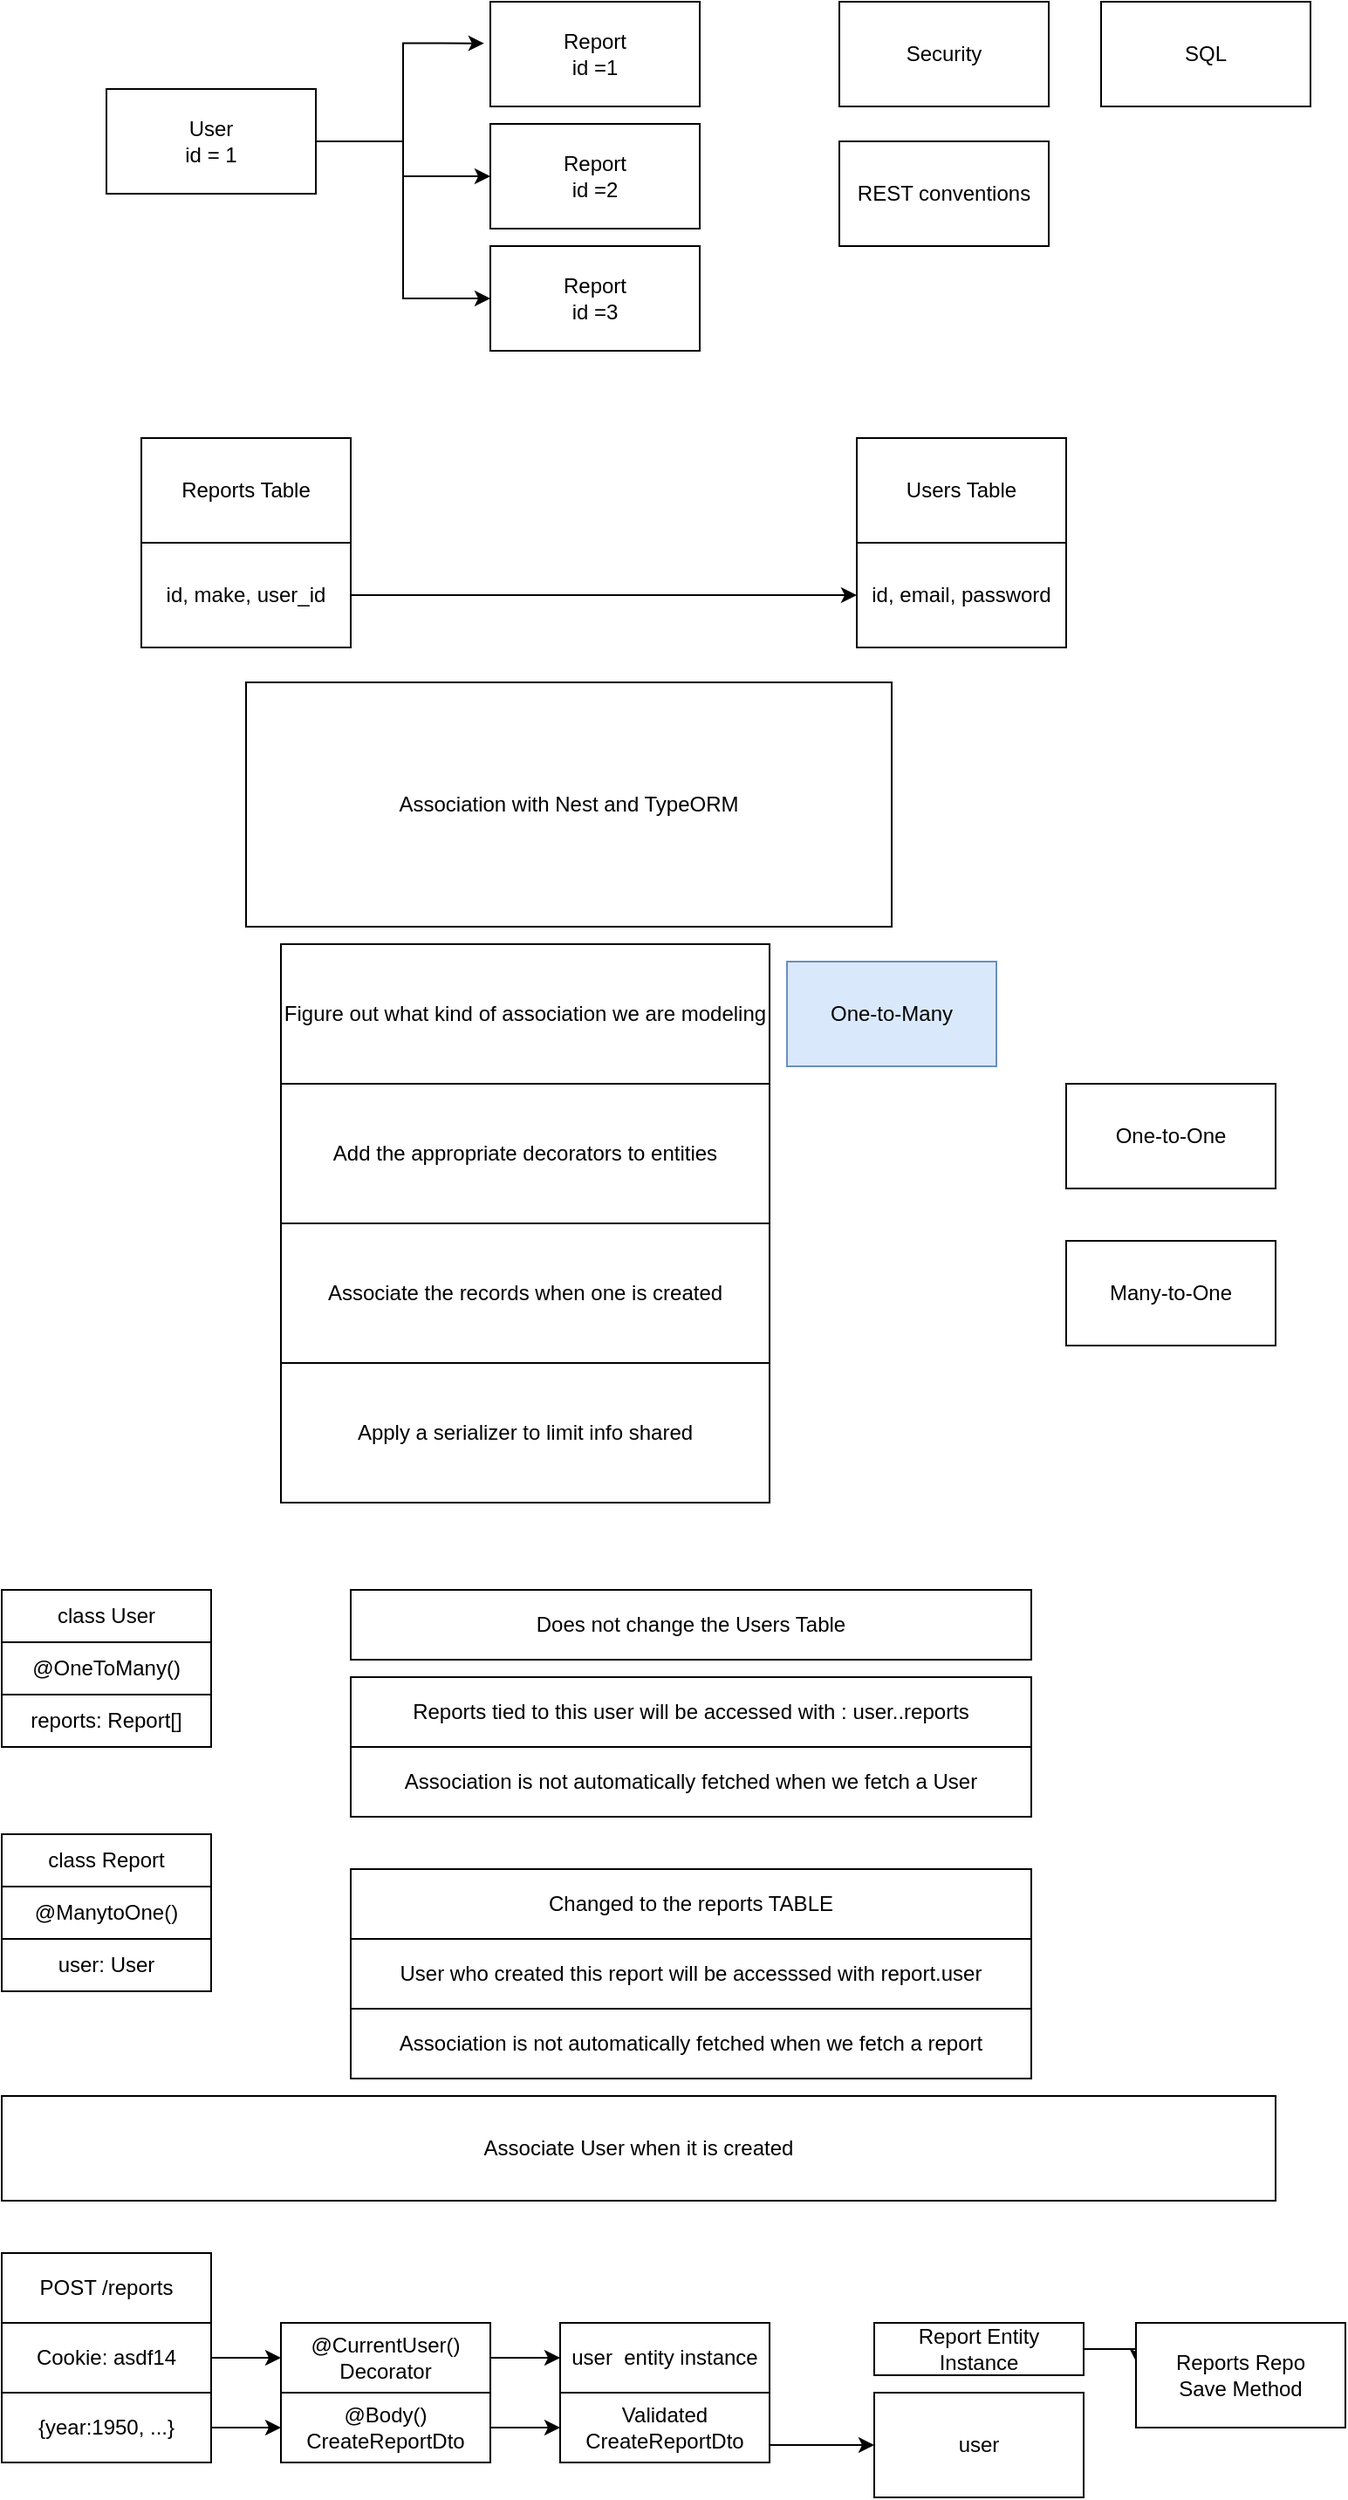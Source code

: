<mxfile version="20.2.2" type="github">
  <diagram id="yrpeBRaQr6KSdGHwftCH" name="페이지-1">
    <mxGraphModel dx="1038" dy="547" grid="1" gridSize="10" guides="1" tooltips="1" connect="1" arrows="1" fold="1" page="1" pageScale="1" pageWidth="827" pageHeight="1169" math="0" shadow="0">
      <root>
        <mxCell id="0" />
        <mxCell id="1" parent="0" />
        <mxCell id="vaGLNT0UyujsgYTfbvJj-5" style="edgeStyle=orthogonalEdgeStyle;rounded=0;orthogonalLoop=1;jettySize=auto;html=1;exitX=1;exitY=0.5;exitDx=0;exitDy=0;entryX=-0.03;entryY=0.397;entryDx=0;entryDy=0;entryPerimeter=0;" parent="1" source="vaGLNT0UyujsgYTfbvJj-1" target="vaGLNT0UyujsgYTfbvJj-2" edge="1">
          <mxGeometry relative="1" as="geometry" />
        </mxCell>
        <mxCell id="vaGLNT0UyujsgYTfbvJj-6" style="edgeStyle=orthogonalEdgeStyle;rounded=0;orthogonalLoop=1;jettySize=auto;html=1;exitX=1;exitY=0.5;exitDx=0;exitDy=0;entryX=0;entryY=0.5;entryDx=0;entryDy=0;" parent="1" source="vaGLNT0UyujsgYTfbvJj-1" target="vaGLNT0UyujsgYTfbvJj-3" edge="1">
          <mxGeometry relative="1" as="geometry" />
        </mxCell>
        <mxCell id="vaGLNT0UyujsgYTfbvJj-7" style="edgeStyle=orthogonalEdgeStyle;rounded=0;orthogonalLoop=1;jettySize=auto;html=1;exitX=1;exitY=0.5;exitDx=0;exitDy=0;entryX=0;entryY=0.5;entryDx=0;entryDy=0;" parent="1" source="vaGLNT0UyujsgYTfbvJj-1" target="vaGLNT0UyujsgYTfbvJj-4" edge="1">
          <mxGeometry relative="1" as="geometry" />
        </mxCell>
        <mxCell id="vaGLNT0UyujsgYTfbvJj-1" value="User&lt;br&gt;id = 1" style="rounded=0;whiteSpace=wrap;html=1;" parent="1" vertex="1">
          <mxGeometry x="100" y="320" width="120" height="60" as="geometry" />
        </mxCell>
        <mxCell id="vaGLNT0UyujsgYTfbvJj-2" value="Report&lt;br&gt;id =1" style="rounded=0;whiteSpace=wrap;html=1;" parent="1" vertex="1">
          <mxGeometry x="320" y="270" width="120" height="60" as="geometry" />
        </mxCell>
        <mxCell id="vaGLNT0UyujsgYTfbvJj-3" value="Report&lt;br&gt;id =2" style="rounded=0;whiteSpace=wrap;html=1;" parent="1" vertex="1">
          <mxGeometry x="320" y="340" width="120" height="60" as="geometry" />
        </mxCell>
        <mxCell id="vaGLNT0UyujsgYTfbvJj-4" value="Report&lt;br&gt;id =3" style="rounded=0;whiteSpace=wrap;html=1;" parent="1" vertex="1">
          <mxGeometry x="320" y="410" width="120" height="60" as="geometry" />
        </mxCell>
        <mxCell id="vaGLNT0UyujsgYTfbvJj-8" value="Security" style="rounded=0;whiteSpace=wrap;html=1;" parent="1" vertex="1">
          <mxGeometry x="520" y="270" width="120" height="60" as="geometry" />
        </mxCell>
        <mxCell id="vaGLNT0UyujsgYTfbvJj-9" value="SQL" style="rounded=0;whiteSpace=wrap;html=1;" parent="1" vertex="1">
          <mxGeometry x="670" y="270" width="120" height="60" as="geometry" />
        </mxCell>
        <mxCell id="vaGLNT0UyujsgYTfbvJj-10" value="REST conventions" style="rounded=0;whiteSpace=wrap;html=1;" parent="1" vertex="1">
          <mxGeometry x="520" y="350" width="120" height="60" as="geometry" />
        </mxCell>
        <mxCell id="vaGLNT0UyujsgYTfbvJj-12" value="Users Table" style="rounded=0;whiteSpace=wrap;html=1;" parent="1" vertex="1">
          <mxGeometry x="530" y="520" width="120" height="60" as="geometry" />
        </mxCell>
        <mxCell id="vaGLNT0UyujsgYTfbvJj-13" value="Reports Table" style="rounded=0;whiteSpace=wrap;html=1;" parent="1" vertex="1">
          <mxGeometry x="120" y="520" width="120" height="60" as="geometry" />
        </mxCell>
        <mxCell id="vaGLNT0UyujsgYTfbvJj-16" style="edgeStyle=orthogonalEdgeStyle;rounded=0;orthogonalLoop=1;jettySize=auto;html=1;exitX=1;exitY=0.5;exitDx=0;exitDy=0;entryX=0;entryY=0.5;entryDx=0;entryDy=0;" parent="1" source="vaGLNT0UyujsgYTfbvJj-14" target="vaGLNT0UyujsgYTfbvJj-15" edge="1">
          <mxGeometry relative="1" as="geometry" />
        </mxCell>
        <mxCell id="vaGLNT0UyujsgYTfbvJj-14" value="id, make, user_id" style="rounded=0;whiteSpace=wrap;html=1;" parent="1" vertex="1">
          <mxGeometry x="120" y="580" width="120" height="60" as="geometry" />
        </mxCell>
        <mxCell id="vaGLNT0UyujsgYTfbvJj-15" value="id, email, password" style="rounded=0;whiteSpace=wrap;html=1;" parent="1" vertex="1">
          <mxGeometry x="530" y="580" width="120" height="60" as="geometry" />
        </mxCell>
        <mxCell id="F58hanj43uhJkPzuHPvU-1" value="Association with Nest and TypeORM" style="rounded=0;whiteSpace=wrap;html=1;" vertex="1" parent="1">
          <mxGeometry x="180" y="660" width="370" height="140" as="geometry" />
        </mxCell>
        <mxCell id="F58hanj43uhJkPzuHPvU-2" value="Figure out what kind of association we are modeling" style="rounded=0;whiteSpace=wrap;html=1;" vertex="1" parent="1">
          <mxGeometry x="200" y="810" width="280" height="80" as="geometry" />
        </mxCell>
        <mxCell id="F58hanj43uhJkPzuHPvU-3" value="Add the appropriate decorators to entities" style="rounded=0;whiteSpace=wrap;html=1;" vertex="1" parent="1">
          <mxGeometry x="200" y="890" width="280" height="80" as="geometry" />
        </mxCell>
        <mxCell id="F58hanj43uhJkPzuHPvU-4" value="Associate the records when one is created" style="rounded=0;whiteSpace=wrap;html=1;" vertex="1" parent="1">
          <mxGeometry x="200" y="970" width="280" height="80" as="geometry" />
        </mxCell>
        <mxCell id="F58hanj43uhJkPzuHPvU-5" value="Apply a serializer to limit info shared" style="rounded=0;whiteSpace=wrap;html=1;" vertex="1" parent="1">
          <mxGeometry x="200" y="1050" width="280" height="80" as="geometry" />
        </mxCell>
        <mxCell id="F58hanj43uhJkPzuHPvU-6" value="One-to-One" style="rounded=0;whiteSpace=wrap;html=1;" vertex="1" parent="1">
          <mxGeometry x="650" y="890" width="120" height="60" as="geometry" />
        </mxCell>
        <mxCell id="F58hanj43uhJkPzuHPvU-7" value="One-to-Many" style="rounded=0;whiteSpace=wrap;html=1;fillColor=#dae8fc;strokeColor=#6c8ebf;" vertex="1" parent="1">
          <mxGeometry x="490" y="820" width="120" height="60" as="geometry" />
        </mxCell>
        <mxCell id="F58hanj43uhJkPzuHPvU-8" value="Many-to-One" style="rounded=0;whiteSpace=wrap;html=1;" vertex="1" parent="1">
          <mxGeometry x="650" y="980" width="120" height="60" as="geometry" />
        </mxCell>
        <mxCell id="F58hanj43uhJkPzuHPvU-9" value="class User" style="rounded=0;whiteSpace=wrap;html=1;" vertex="1" parent="1">
          <mxGeometry x="40" y="1180" width="120" height="30" as="geometry" />
        </mxCell>
        <mxCell id="F58hanj43uhJkPzuHPvU-10" value="@OneToMany()" style="rounded=0;whiteSpace=wrap;html=1;" vertex="1" parent="1">
          <mxGeometry x="40" y="1210" width="120" height="30" as="geometry" />
        </mxCell>
        <mxCell id="F58hanj43uhJkPzuHPvU-11" value="reports: Report[]" style="rounded=0;whiteSpace=wrap;html=1;" vertex="1" parent="1">
          <mxGeometry x="40" y="1240" width="120" height="30" as="geometry" />
        </mxCell>
        <mxCell id="F58hanj43uhJkPzuHPvU-12" value="class Report" style="rounded=0;whiteSpace=wrap;html=1;" vertex="1" parent="1">
          <mxGeometry x="40" y="1320" width="120" height="30" as="geometry" />
        </mxCell>
        <mxCell id="F58hanj43uhJkPzuHPvU-13" value="@ManytoOne()" style="rounded=0;whiteSpace=wrap;html=1;" vertex="1" parent="1">
          <mxGeometry x="40" y="1350" width="120" height="30" as="geometry" />
        </mxCell>
        <mxCell id="F58hanj43uhJkPzuHPvU-14" value="user: User" style="rounded=0;whiteSpace=wrap;html=1;" vertex="1" parent="1">
          <mxGeometry x="40" y="1380" width="120" height="30" as="geometry" />
        </mxCell>
        <mxCell id="F58hanj43uhJkPzuHPvU-15" value="Does not change the Users Table" style="rounded=0;whiteSpace=wrap;html=1;" vertex="1" parent="1">
          <mxGeometry x="240" y="1180" width="390" height="40" as="geometry" />
        </mxCell>
        <mxCell id="F58hanj43uhJkPzuHPvU-16" value="Reports tied to this user will be accessed with : user..reports" style="rounded=0;whiteSpace=wrap;html=1;" vertex="1" parent="1">
          <mxGeometry x="240" y="1230" width="390" height="40" as="geometry" />
        </mxCell>
        <mxCell id="F58hanj43uhJkPzuHPvU-17" value="Changed to the reports TABLE" style="rounded=0;whiteSpace=wrap;html=1;" vertex="1" parent="1">
          <mxGeometry x="240" y="1340" width="390" height="40" as="geometry" />
        </mxCell>
        <mxCell id="F58hanj43uhJkPzuHPvU-18" value="User who created this report will be accesssed with report.user" style="rounded=0;whiteSpace=wrap;html=1;" vertex="1" parent="1">
          <mxGeometry x="240" y="1380" width="390" height="40" as="geometry" />
        </mxCell>
        <mxCell id="F58hanj43uhJkPzuHPvU-19" value="Association is not automatically fetched when we fetch a report" style="rounded=0;whiteSpace=wrap;html=1;" vertex="1" parent="1">
          <mxGeometry x="240" y="1420" width="390" height="40" as="geometry" />
        </mxCell>
        <mxCell id="F58hanj43uhJkPzuHPvU-20" value="Association is not automatically fetched when we fetch a User" style="rounded=0;whiteSpace=wrap;html=1;" vertex="1" parent="1">
          <mxGeometry x="240" y="1270" width="390" height="40" as="geometry" />
        </mxCell>
        <mxCell id="F58hanj43uhJkPzuHPvU-21" value="Associate User when it is created" style="rounded=0;whiteSpace=wrap;html=1;" vertex="1" parent="1">
          <mxGeometry x="40" y="1470" width="730" height="60" as="geometry" />
        </mxCell>
        <mxCell id="F58hanj43uhJkPzuHPvU-22" value="POST /reports" style="rounded=0;whiteSpace=wrap;html=1;" vertex="1" parent="1">
          <mxGeometry x="40" y="1560" width="120" height="40" as="geometry" />
        </mxCell>
        <mxCell id="F58hanj43uhJkPzuHPvU-29" style="edgeStyle=orthogonalEdgeStyle;rounded=0;orthogonalLoop=1;jettySize=auto;html=1;exitX=1;exitY=0.5;exitDx=0;exitDy=0;entryX=0;entryY=0.5;entryDx=0;entryDy=0;" edge="1" parent="1" source="F58hanj43uhJkPzuHPvU-23" target="F58hanj43uhJkPzuHPvU-25">
          <mxGeometry relative="1" as="geometry" />
        </mxCell>
        <mxCell id="F58hanj43uhJkPzuHPvU-23" value="Cookie: asdf14" style="rounded=0;whiteSpace=wrap;html=1;" vertex="1" parent="1">
          <mxGeometry x="40" y="1600" width="120" height="40" as="geometry" />
        </mxCell>
        <mxCell id="F58hanj43uhJkPzuHPvU-30" style="edgeStyle=orthogonalEdgeStyle;rounded=0;orthogonalLoop=1;jettySize=auto;html=1;exitX=1;exitY=0.5;exitDx=0;exitDy=0;entryX=0;entryY=0.5;entryDx=0;entryDy=0;" edge="1" parent="1" source="F58hanj43uhJkPzuHPvU-24" target="F58hanj43uhJkPzuHPvU-26">
          <mxGeometry relative="1" as="geometry" />
        </mxCell>
        <mxCell id="F58hanj43uhJkPzuHPvU-24" value="{year:1950, ...}" style="rounded=0;whiteSpace=wrap;html=1;" vertex="1" parent="1">
          <mxGeometry x="40" y="1640" width="120" height="40" as="geometry" />
        </mxCell>
        <mxCell id="F58hanj43uhJkPzuHPvU-31" style="edgeStyle=orthogonalEdgeStyle;rounded=0;orthogonalLoop=1;jettySize=auto;html=1;exitX=1;exitY=0.5;exitDx=0;exitDy=0;entryX=0;entryY=0.5;entryDx=0;entryDy=0;" edge="1" parent="1" source="F58hanj43uhJkPzuHPvU-25" target="F58hanj43uhJkPzuHPvU-27">
          <mxGeometry relative="1" as="geometry" />
        </mxCell>
        <mxCell id="F58hanj43uhJkPzuHPvU-35" style="edgeStyle=orthogonalEdgeStyle;rounded=0;orthogonalLoop=1;jettySize=auto;html=1;exitX=1;exitY=0.5;exitDx=0;exitDy=0;" edge="1" parent="1" source="F58hanj43uhJkPzuHPvU-25" target="F58hanj43uhJkPzuHPvU-34">
          <mxGeometry relative="1" as="geometry" />
        </mxCell>
        <mxCell id="F58hanj43uhJkPzuHPvU-25" value="@CurrentUser()&lt;br&gt;Decorator" style="rounded=0;whiteSpace=wrap;html=1;" vertex="1" parent="1">
          <mxGeometry x="200" y="1600" width="120" height="40" as="geometry" />
        </mxCell>
        <mxCell id="F58hanj43uhJkPzuHPvU-32" style="edgeStyle=orthogonalEdgeStyle;rounded=0;orthogonalLoop=1;jettySize=auto;html=1;exitX=1;exitY=0.5;exitDx=0;exitDy=0;entryX=0;entryY=0.5;entryDx=0;entryDy=0;" edge="1" parent="1" source="F58hanj43uhJkPzuHPvU-26" target="F58hanj43uhJkPzuHPvU-28">
          <mxGeometry relative="1" as="geometry" />
        </mxCell>
        <mxCell id="F58hanj43uhJkPzuHPvU-26" value="@Body()&lt;br&gt;CreateReportDto" style="rounded=0;whiteSpace=wrap;html=1;" vertex="1" parent="1">
          <mxGeometry x="200" y="1640" width="120" height="40" as="geometry" />
        </mxCell>
        <mxCell id="F58hanj43uhJkPzuHPvU-27" value="user&amp;nbsp; entity instance" style="rounded=0;whiteSpace=wrap;html=1;" vertex="1" parent="1">
          <mxGeometry x="360" y="1600" width="120" height="40" as="geometry" />
        </mxCell>
        <mxCell id="F58hanj43uhJkPzuHPvU-28" value="Validated CreateReportDto" style="rounded=0;whiteSpace=wrap;html=1;" vertex="1" parent="1">
          <mxGeometry x="360" y="1640" width="120" height="40" as="geometry" />
        </mxCell>
        <mxCell id="F58hanj43uhJkPzuHPvU-37" style="edgeStyle=orthogonalEdgeStyle;rounded=0;orthogonalLoop=1;jettySize=auto;html=1;exitX=1;exitY=0.5;exitDx=0;exitDy=0;entryX=0.007;entryY=0.397;entryDx=0;entryDy=0;entryPerimeter=0;" edge="1" parent="1" source="F58hanj43uhJkPzuHPvU-33" target="F58hanj43uhJkPzuHPvU-36">
          <mxGeometry relative="1" as="geometry" />
        </mxCell>
        <mxCell id="F58hanj43uhJkPzuHPvU-33" value="Report Entity Instance" style="rounded=0;whiteSpace=wrap;html=1;" vertex="1" parent="1">
          <mxGeometry x="540" y="1600" width="120" height="30" as="geometry" />
        </mxCell>
        <mxCell id="F58hanj43uhJkPzuHPvU-34" value="user&lt;br&gt;" style="rounded=0;whiteSpace=wrap;html=1;" vertex="1" parent="1">
          <mxGeometry x="540" y="1640" width="120" height="60" as="geometry" />
        </mxCell>
        <mxCell id="F58hanj43uhJkPzuHPvU-36" value="Reports Repo&lt;br&gt;Save Method" style="rounded=0;whiteSpace=wrap;html=1;" vertex="1" parent="1">
          <mxGeometry x="690" y="1600" width="120" height="60" as="geometry" />
        </mxCell>
      </root>
    </mxGraphModel>
  </diagram>
</mxfile>
